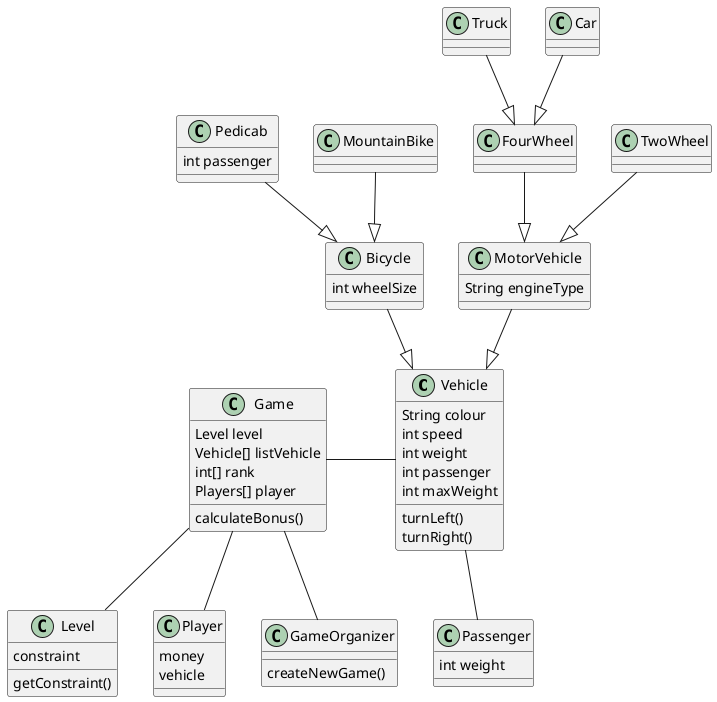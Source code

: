 @startuml
Vehicle : String colour
Vehicle : int speed
Vehicle : int weight
Vehicle : int passenger
Vehicle : int maxWeight
Vehicle : turnLeft()
Vehicle : turnRight()
Passenger : int weight
Bicycle : int wheelSize
MotorVehicle : String engineType
Pedicab : int passenger
Game : Level level
Game : Vehicle[] listVehicle
Game : int[] rank
Game : Players[] player
Game : calculateBonus()
Level : constraint
Level : getConstraint()
Player : money
Player : vehicle
GameOrganizer : createNewGame()
FourWheel --|> MotorVehicle
Truck --|> FourWheel
Car --|> FourWheel
TwoWheel --|> MotorVehicle
Bicycle --|> Vehicle
Vehicle -- Passenger
MotorVehicle --|> Vehicle
Pedicab --|> Bicycle
MountainBike --|> Bicycle
Game -- GameOrganizer
Game -- Player
Game -- Level
Game - Vehicle
@enduml